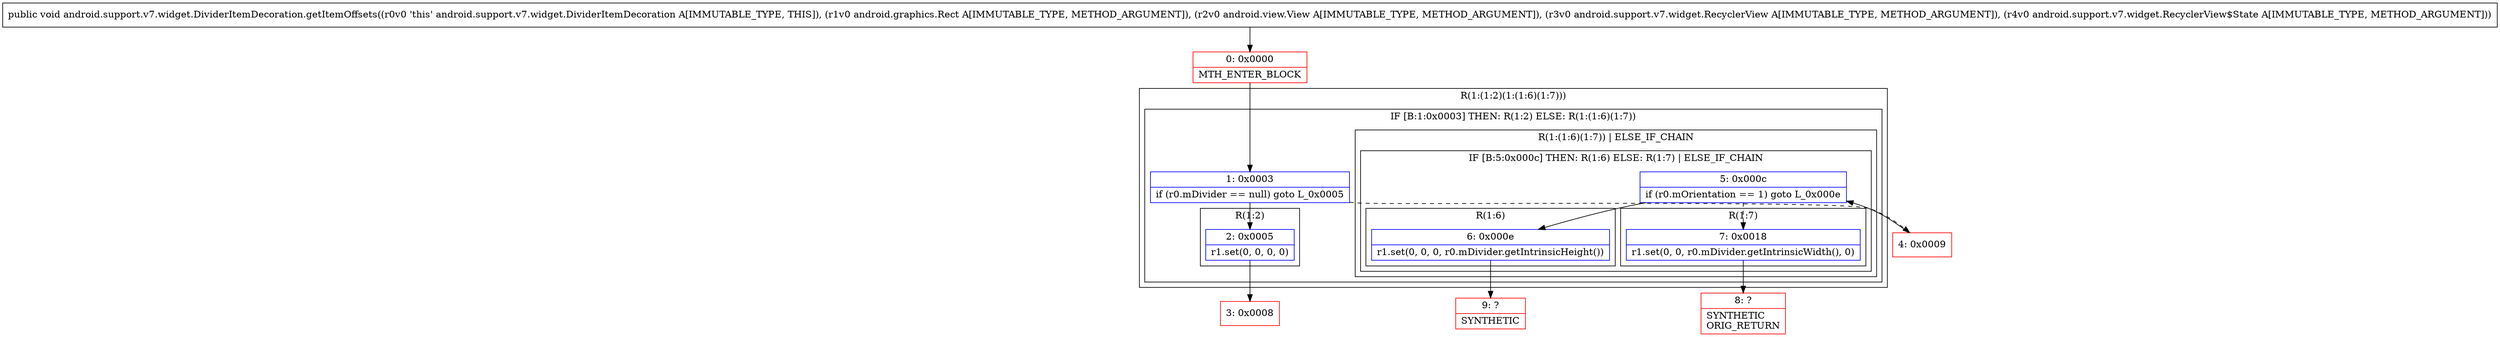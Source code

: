 digraph "CFG forandroid.support.v7.widget.DividerItemDecoration.getItemOffsets(Landroid\/graphics\/Rect;Landroid\/view\/View;Landroid\/support\/v7\/widget\/RecyclerView;Landroid\/support\/v7\/widget\/RecyclerView$State;)V" {
subgraph cluster_Region_1635777802 {
label = "R(1:(1:2)(1:(1:6)(1:7)))";
node [shape=record,color=blue];
subgraph cluster_IfRegion_349749464 {
label = "IF [B:1:0x0003] THEN: R(1:2) ELSE: R(1:(1:6)(1:7))";
node [shape=record,color=blue];
Node_1 [shape=record,label="{1\:\ 0x0003|if (r0.mDivider == null) goto L_0x0005\l}"];
subgraph cluster_Region_79015572 {
label = "R(1:2)";
node [shape=record,color=blue];
Node_2 [shape=record,label="{2\:\ 0x0005|r1.set(0, 0, 0, 0)\l}"];
}
subgraph cluster_Region_59065778 {
label = "R(1:(1:6)(1:7)) | ELSE_IF_CHAIN\l";
node [shape=record,color=blue];
subgraph cluster_IfRegion_487358309 {
label = "IF [B:5:0x000c] THEN: R(1:6) ELSE: R(1:7) | ELSE_IF_CHAIN\l";
node [shape=record,color=blue];
Node_5 [shape=record,label="{5\:\ 0x000c|if (r0.mOrientation == 1) goto L_0x000e\l}"];
subgraph cluster_Region_1333830172 {
label = "R(1:6)";
node [shape=record,color=blue];
Node_6 [shape=record,label="{6\:\ 0x000e|r1.set(0, 0, 0, r0.mDivider.getIntrinsicHeight())\l}"];
}
subgraph cluster_Region_1718117494 {
label = "R(1:7)";
node [shape=record,color=blue];
Node_7 [shape=record,label="{7\:\ 0x0018|r1.set(0, 0, r0.mDivider.getIntrinsicWidth(), 0)\l}"];
}
}
}
}
}
Node_0 [shape=record,color=red,label="{0\:\ 0x0000|MTH_ENTER_BLOCK\l}"];
Node_3 [shape=record,color=red,label="{3\:\ 0x0008}"];
Node_4 [shape=record,color=red,label="{4\:\ 0x0009}"];
Node_8 [shape=record,color=red,label="{8\:\ ?|SYNTHETIC\lORIG_RETURN\l}"];
Node_9 [shape=record,color=red,label="{9\:\ ?|SYNTHETIC\l}"];
MethodNode[shape=record,label="{public void android.support.v7.widget.DividerItemDecoration.getItemOffsets((r0v0 'this' android.support.v7.widget.DividerItemDecoration A[IMMUTABLE_TYPE, THIS]), (r1v0 android.graphics.Rect A[IMMUTABLE_TYPE, METHOD_ARGUMENT]), (r2v0 android.view.View A[IMMUTABLE_TYPE, METHOD_ARGUMENT]), (r3v0 android.support.v7.widget.RecyclerView A[IMMUTABLE_TYPE, METHOD_ARGUMENT]), (r4v0 android.support.v7.widget.RecyclerView$State A[IMMUTABLE_TYPE, METHOD_ARGUMENT])) }"];
MethodNode -> Node_0;
Node_1 -> Node_2;
Node_1 -> Node_4[style=dashed];
Node_2 -> Node_3;
Node_5 -> Node_6;
Node_5 -> Node_7[style=dashed];
Node_6 -> Node_9;
Node_7 -> Node_8;
Node_0 -> Node_1;
Node_4 -> Node_5;
}

